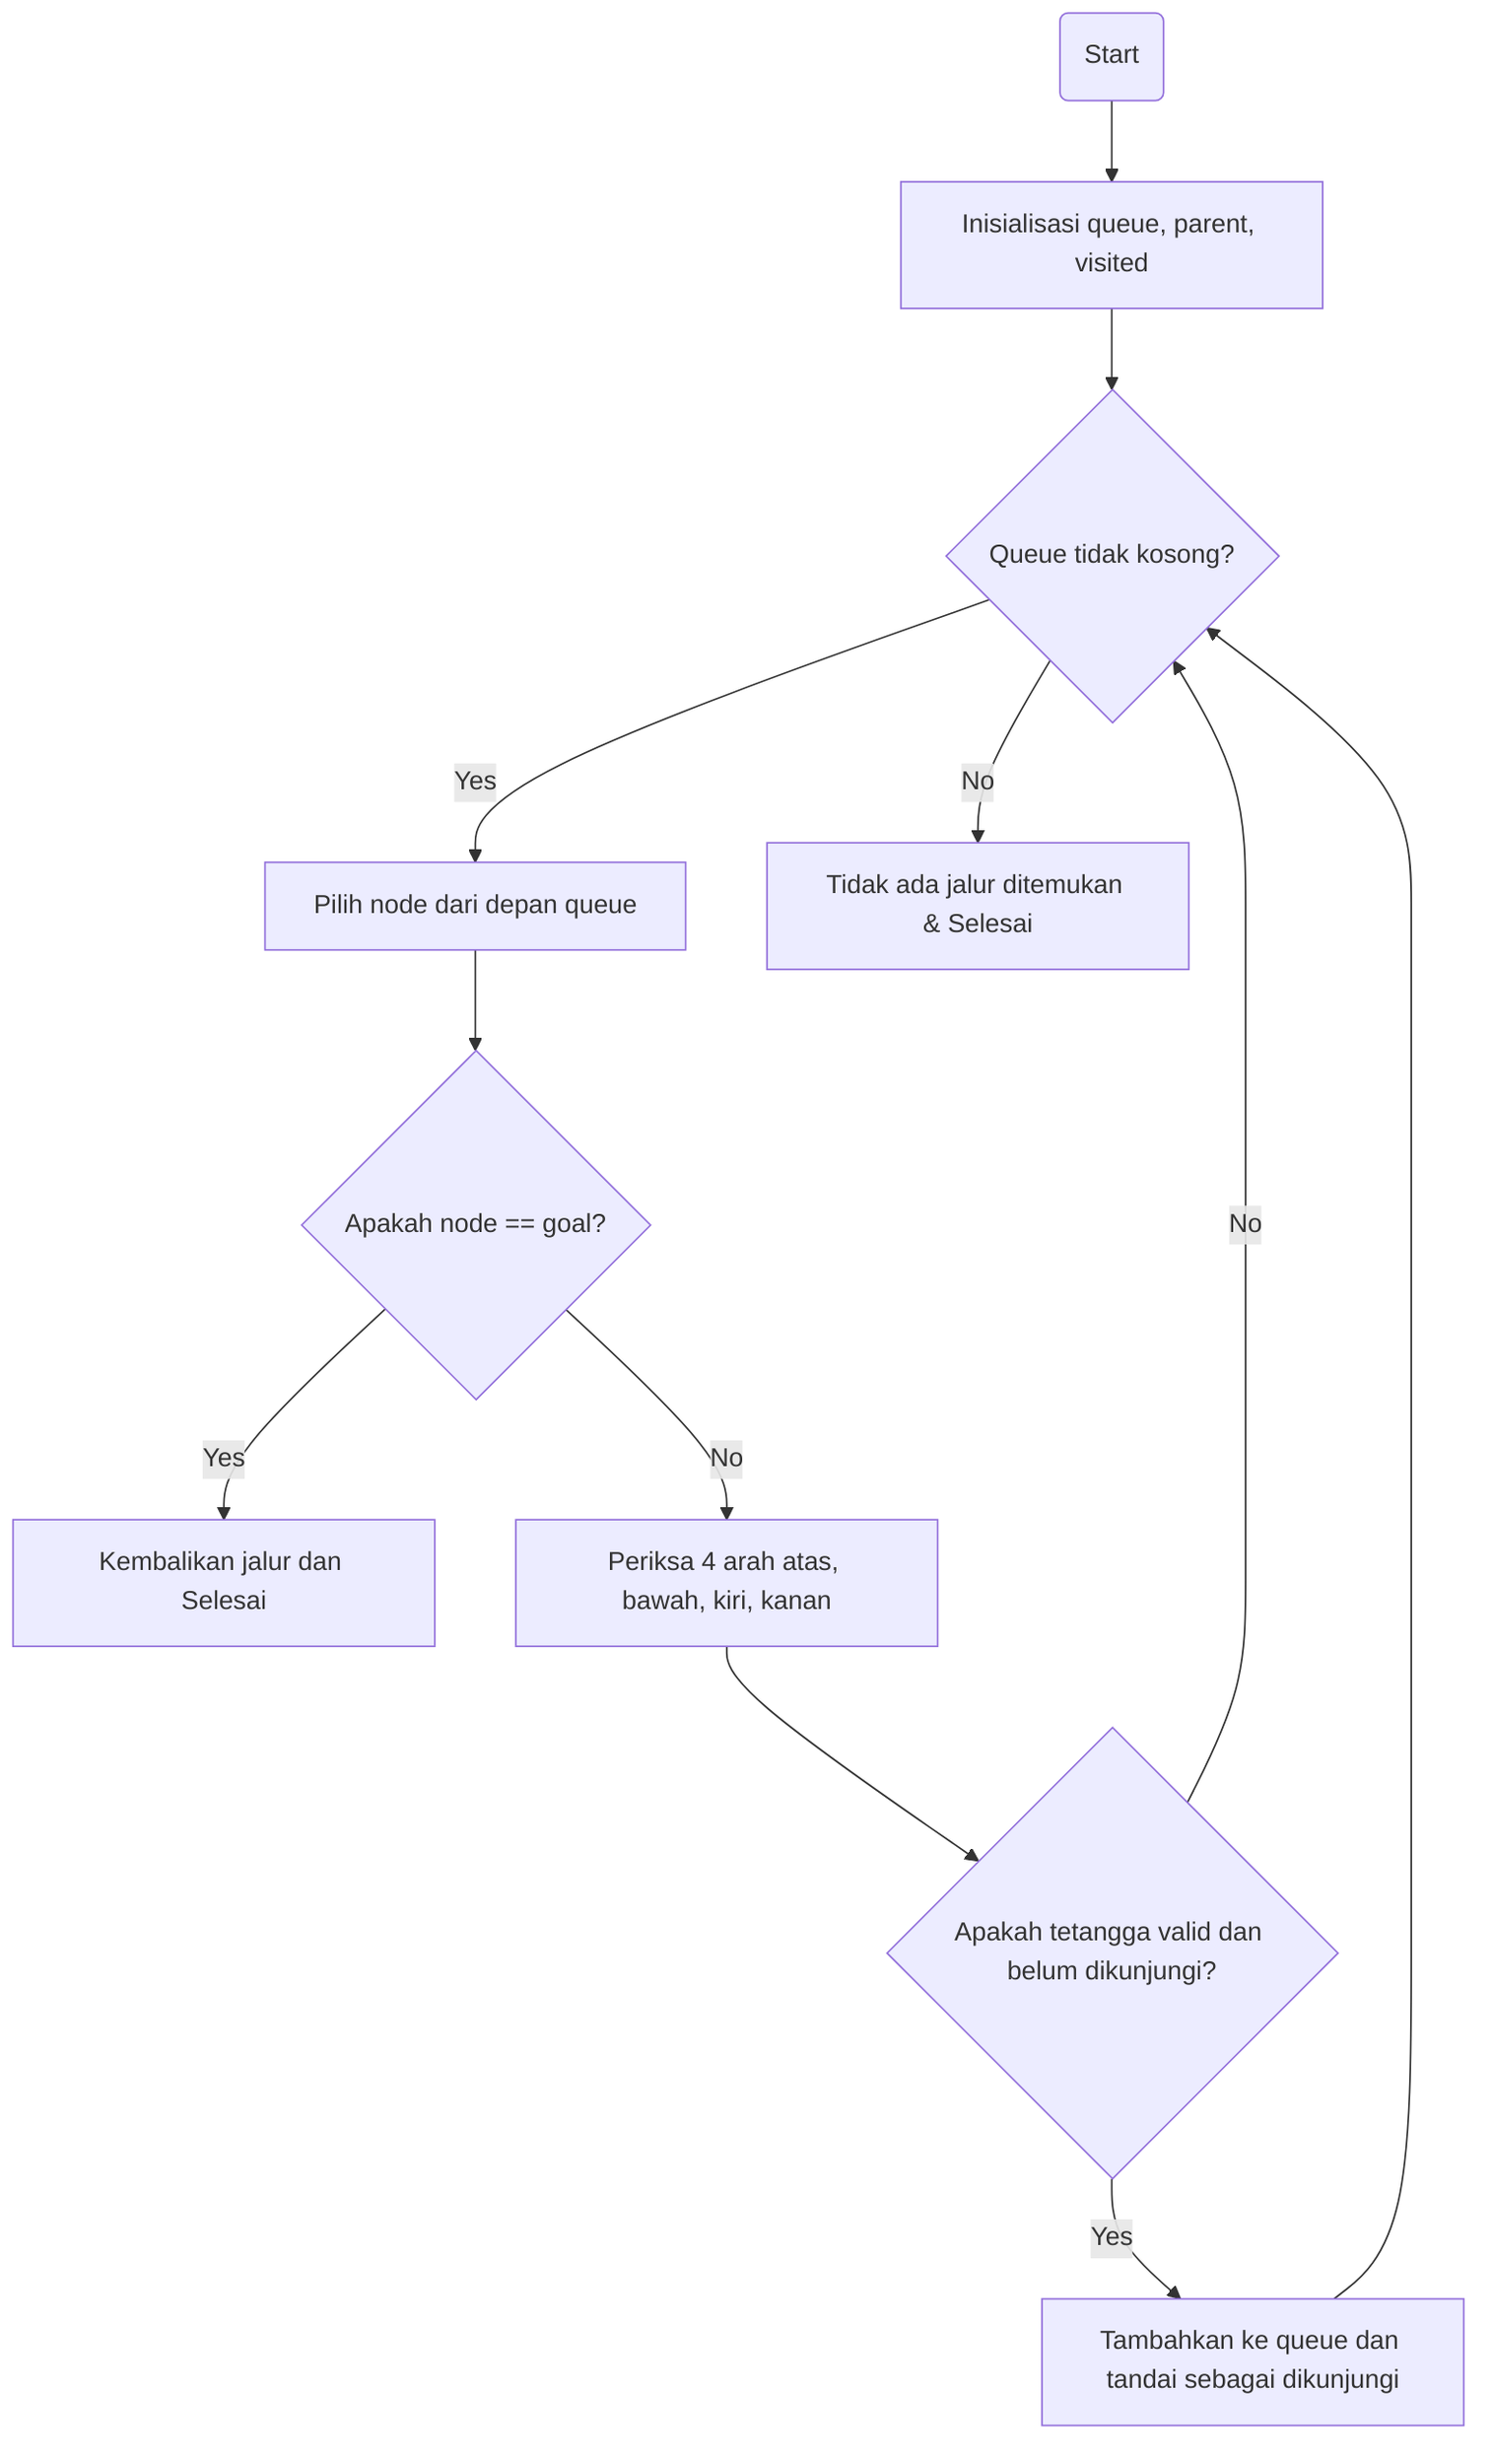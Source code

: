 graph TD;
    A(Start) --> B[Inisialisasi queue, parent, visited]
    B --> C{Queue tidak kosong?}
    C -- Yes --> D[Pilih node dari depan queue]
    D --> E{Apakah node == goal?}
    E -- Yes --> F[Kembalikan jalur dan Selesai]
    E -- No --> G[Periksa 4 arah atas, bawah, kiri, kanan]
    G --> H{Apakah tetangga valid dan belum dikunjungi?}
    H -- Yes --> I[Tambahkan ke queue dan tandai sebagai dikunjungi]
    I --> C
    H -- No --> C
    C -- No --> J[Tidak ada jalur ditemukan & Selesai]
